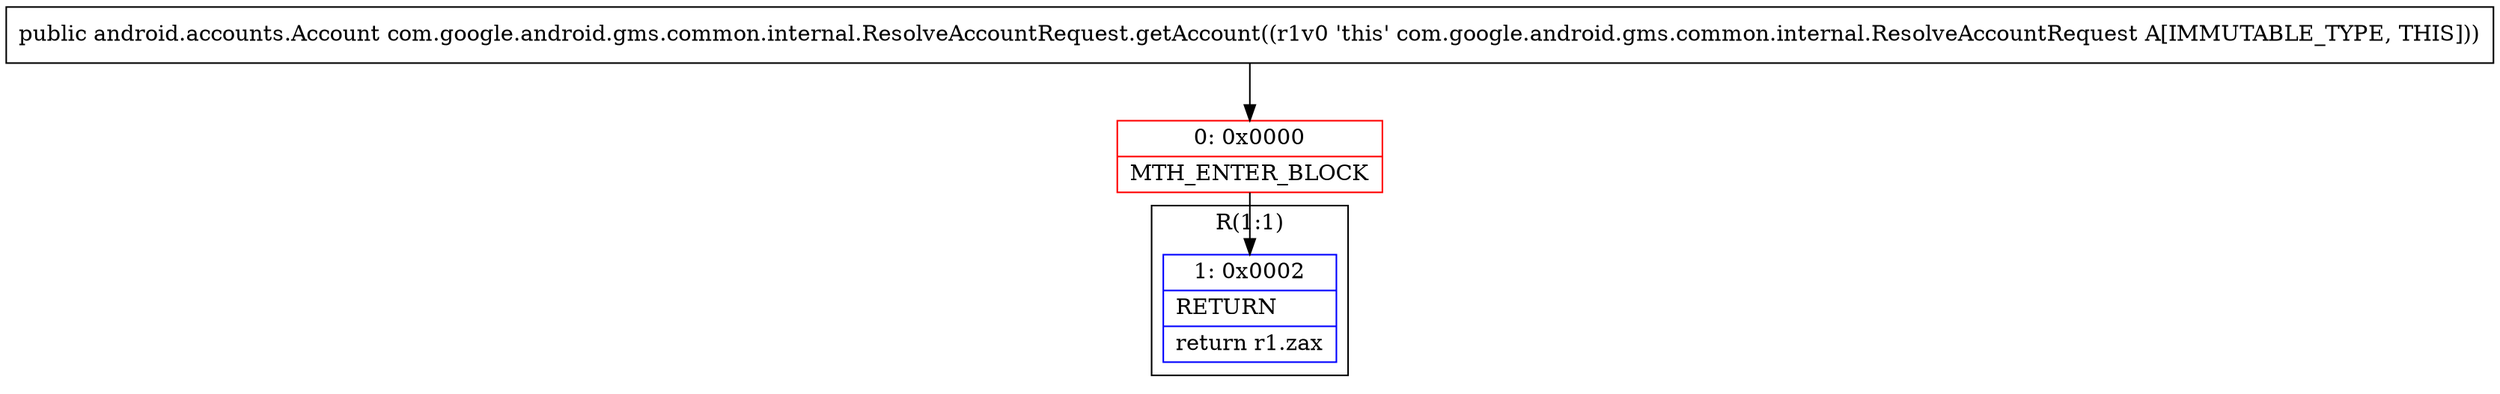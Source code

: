 digraph "CFG forcom.google.android.gms.common.internal.ResolveAccountRequest.getAccount()Landroid\/accounts\/Account;" {
subgraph cluster_Region_2004405172 {
label = "R(1:1)";
node [shape=record,color=blue];
Node_1 [shape=record,label="{1\:\ 0x0002|RETURN\l|return r1.zax\l}"];
}
Node_0 [shape=record,color=red,label="{0\:\ 0x0000|MTH_ENTER_BLOCK\l}"];
MethodNode[shape=record,label="{public android.accounts.Account com.google.android.gms.common.internal.ResolveAccountRequest.getAccount((r1v0 'this' com.google.android.gms.common.internal.ResolveAccountRequest A[IMMUTABLE_TYPE, THIS])) }"];
MethodNode -> Node_0;
Node_0 -> Node_1;
}

